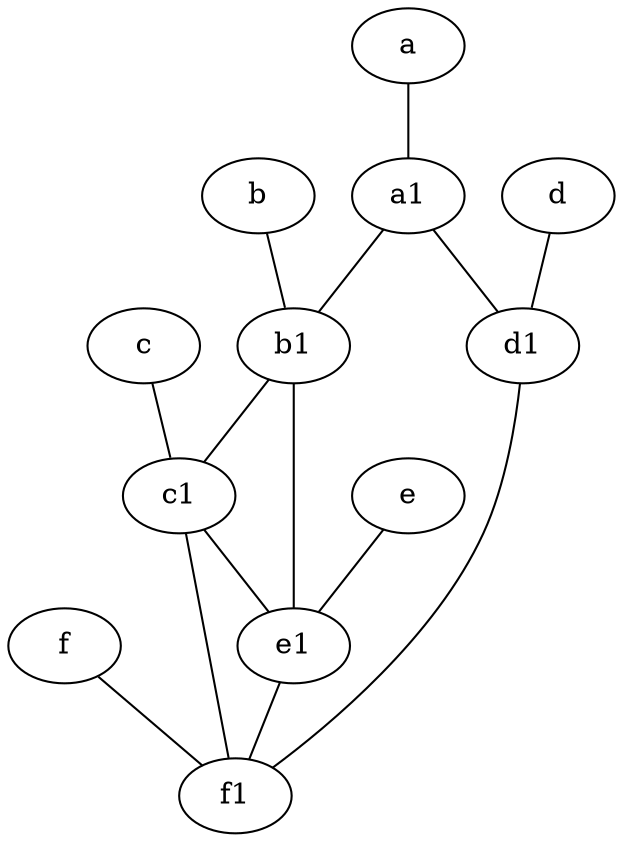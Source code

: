 graph {
	node [labelfontsize=50]
	f [labelfontsize=50 pos="3,9!"]
	b [labelfontsize=50 pos="10,4!"]
	e1 [labelfontsize=50 pos="7,7!"]
	c [labelfontsize=50 pos="4.5,2!"]
	d [labelfontsize=50 pos="2,5!"]
	d1 [labelfontsize=50 pos="3,5!"]
	a1 [labelfontsize=50 pos="8,3!"]
	c1 [labelfontsize=50 pos="4.5,3!"]
	e [labelfontsize=50 pos="7,9!"]
	a [labelfontsize=50 pos="8,2!"]
	b1 [labelfontsize=50 pos="9,4!"]
	f1 [labelfontsize=50 pos="3,8!"]
	c1 -- f1
	f -- f1
	b -- b1
	c1 -- e1
	e -- e1
	a1 -- d1
	b1 -- c1
	a1 -- b1
	c -- c1
	d -- d1
	b1 -- e1
	a -- a1
	d1 -- f1
	e1 -- f1
}
